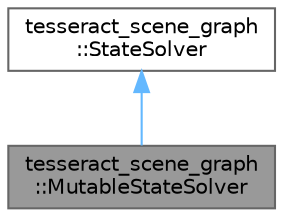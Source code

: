 digraph "tesseract_scene_graph::MutableStateSolver"
{
 // LATEX_PDF_SIZE
  bgcolor="transparent";
  edge [fontname=Helvetica,fontsize=10,labelfontname=Helvetica,labelfontsize=10];
  node [fontname=Helvetica,fontsize=10,shape=box,height=0.2,width=0.4];
  Node1 [label="tesseract_scene_graph\l::MutableStateSolver",height=0.2,width=0.4,color="gray40", fillcolor="grey60", style="filled", fontcolor="black",tooltip="A mutable state solver allows you to reconfigure the solver's links and joints."];
  Node2 -> Node1 [dir="back",color="steelblue1",style="solid"];
  Node2 [label="tesseract_scene_graph\l::StateSolver",height=0.2,width=0.4,color="gray40", fillcolor="white", style="filled",URL="$d8/d95/classtesseract__scene__graph_1_1StateSolver.html",tooltip=" "];
}
